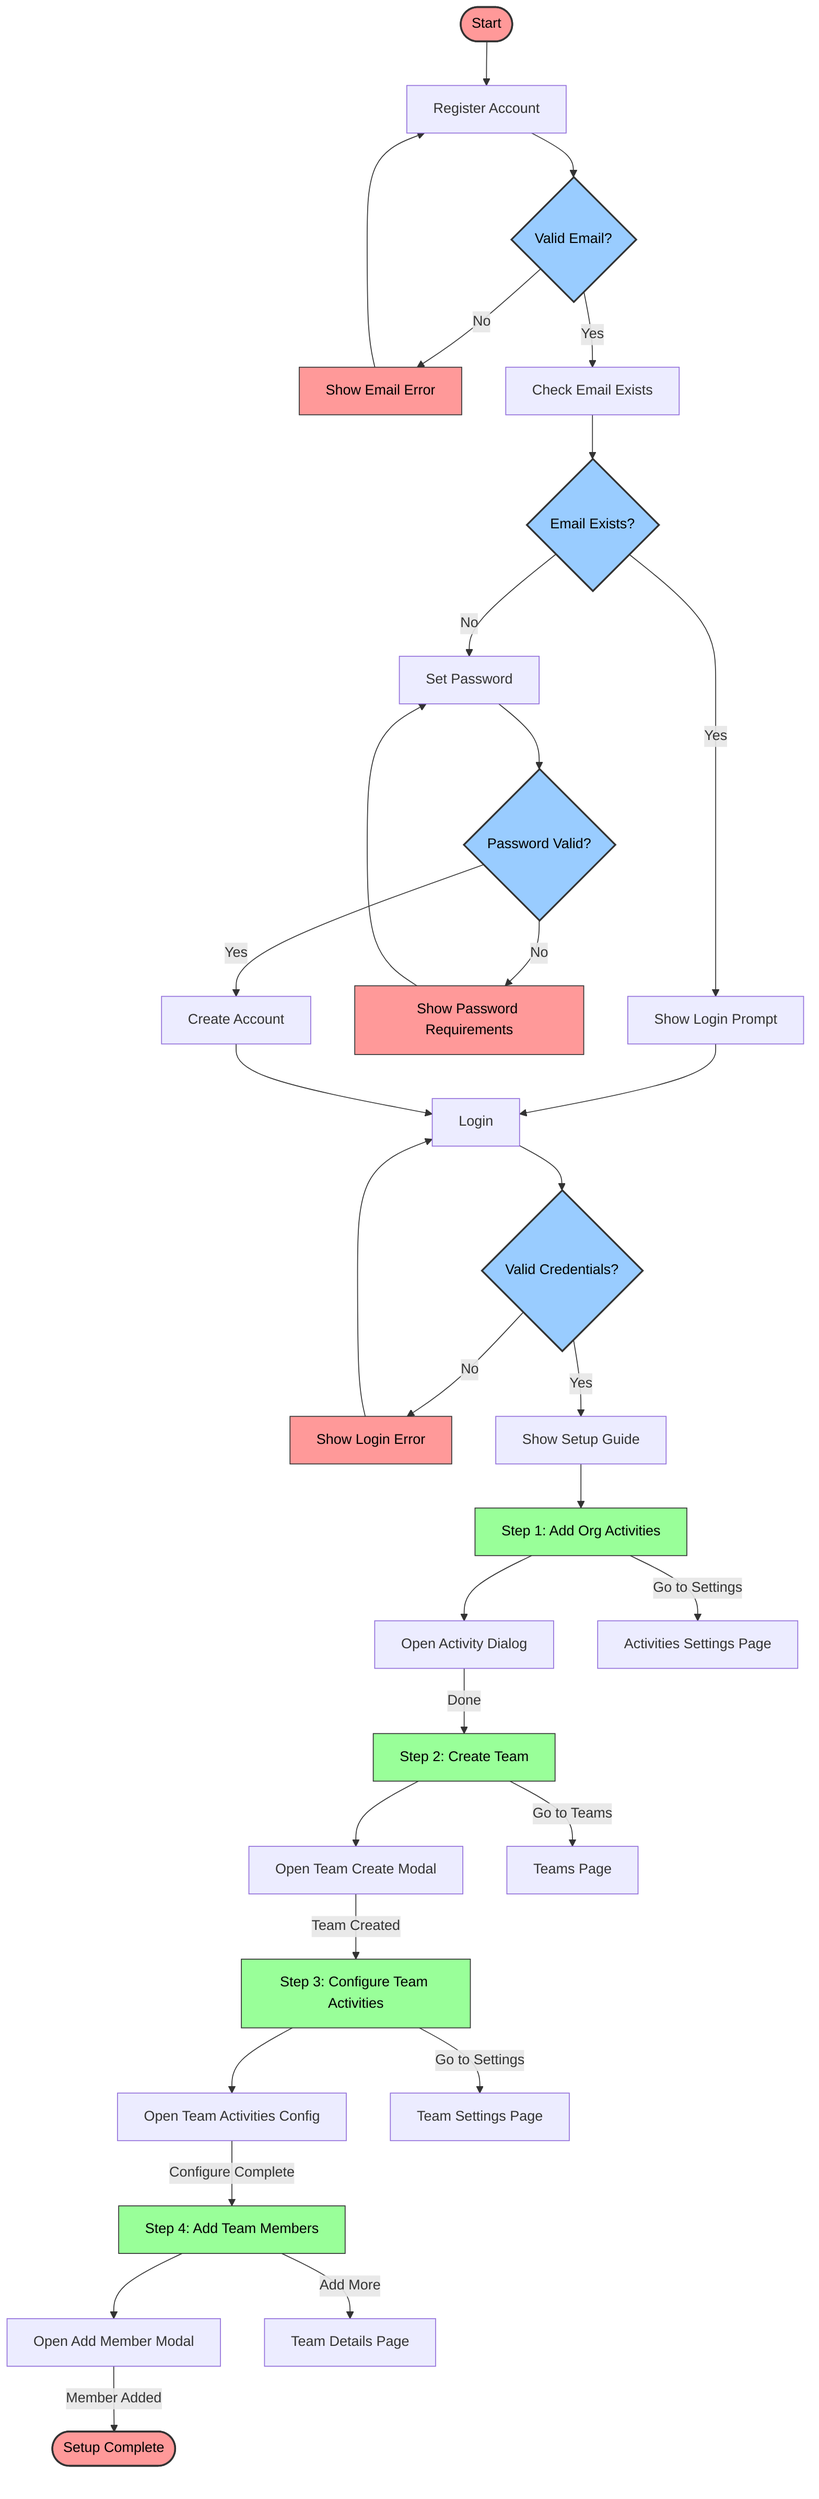 flowchart TD
    %% Entry Point
    Start([Start]) --> Register[Register Account]
    
    %% Registration Flow
    Register --> ValidateEmail{Valid Email?}
    ValidateEmail -->|No| EmailError[Show Email Error]
    EmailError --> Register
    ValidateEmail -->|Yes| CheckEmail[Check Email Exists]
    
    CheckEmail --> EmailExists{Email Exists?}
    EmailExists -->|Yes| LoginPrompt[Show Login Prompt]
    LoginPrompt --> Login
    EmailExists -->|No| SetPassword[Set Password]
    
    %% Password Validation
    SetPassword --> ValidatePassword{Password Valid?}
    ValidatePassword -->|No| PasswordError[Show Password Requirements]
    PasswordError --> SetPassword
    ValidatePassword -->|Yes| CreateAccount[Create Account]
    
    %% Account Creation & Login
    CreateAccount --> Login[Login]
    Login --> ValidateCredentials{Valid Credentials?}
    ValidateCredentials -->|No| LoginError[Show Login Error]
    LoginError --> Login
    ValidateCredentials -->|Yes| SetupGuide[Show Setup Guide]
    
    %% Setup Guide Flow
    SetupGuide --> Step1[Step 1: Add Org Activities]
    Step1 --> ActivityModal[Open Activity Dialog]
    ActivityModal -->|Done| Step2[Step 2: Create Team]
    
    Step2 --> TeamModal[Open Team Create Modal]
    TeamModal -->|Team Created| Step3[Step 3: Configure Team Activities]
    
    Step3 --> ConfigModal[Open Team Activities Config]
    ConfigModal -->|Configure Complete| Step4[Step 4: Add Team Members]
    
    Step4 --> MemberModal[Open Add Member Modal]
    MemberModal -->|Member Added| Complete([Setup Complete])
    
    %% Each step can navigate to respective settings
    Step1 -->|Go to Settings| ActivitiesSettings[Activities Settings Page]
    Step2 -->|Go to Teams| TeamsPage[Teams Page]
    Step3 -->|Go to Settings| TeamSettings[Team Settings Page]
    Step4 -->|Add More| TeamDetails[Team Details Page]
    
    %% Styling
    classDef start fill:#ff9999,stroke:#333,stroke-width:2px,color:#000000
    classDef process fill:#99ff99,stroke:#333,stroke-width:1px,color:#000000
    classDef decision fill:#99ccff,stroke:#333,stroke-width:2px,color:#000000
    classDef error fill:#ff9999,stroke:#333,stroke-width:1px,color:#000000
    classDef success fill:#90EE90,stroke:#333,stroke-width:1px,color:#000000
    
    class Start,Complete start
    class ValidateEmail,EmailExists,ValidatePassword,ValidateCredentials decision
    class EmailError,PasswordError,LoginError error
    class Step1,Step2,Step3,Step4 process